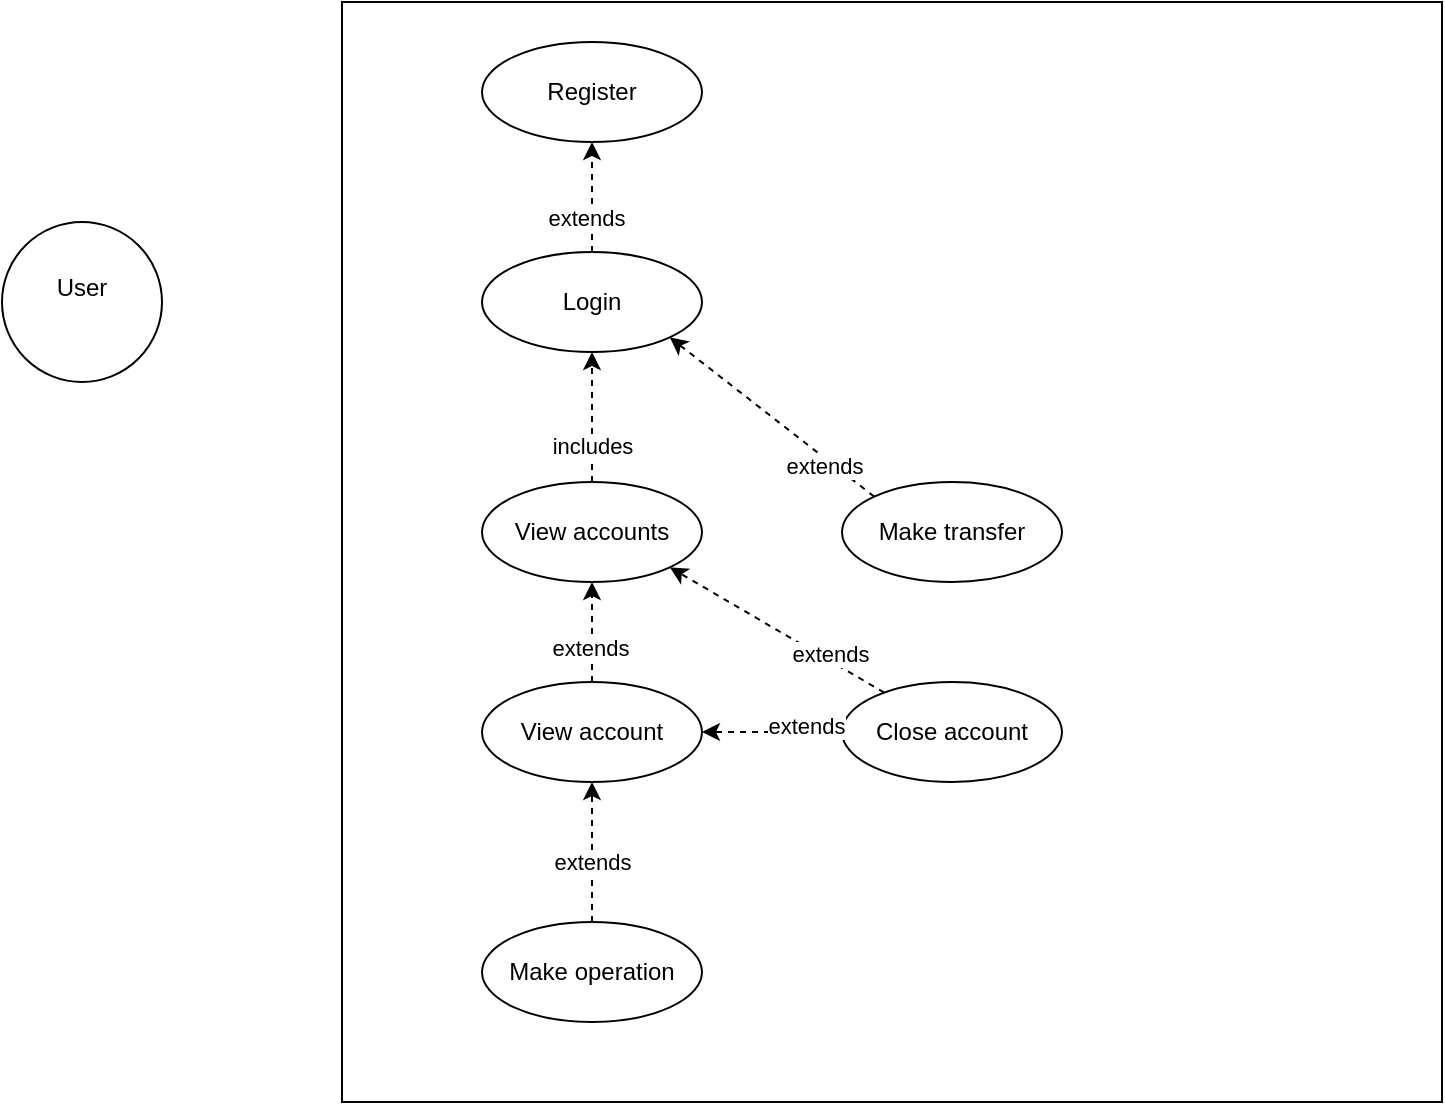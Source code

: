 <mxfile version="13.10.1" type="device"><diagram id="C5RBs43oDa-KdzZeNtuy" name="Page-1"><mxGraphModel dx="803" dy="495" grid="1" gridSize="10" guides="1" tooltips="1" connect="1" arrows="1" fold="1" page="1" pageScale="1" pageWidth="827" pageHeight="1169" math="0" shadow="0"><root><mxCell id="WIyWlLk6GJQsqaUBKTNV-0"/><mxCell id="WIyWlLk6GJQsqaUBKTNV-1" parent="WIyWlLk6GJQsqaUBKTNV-0"/><mxCell id="U9lc9gIOIpiqMdMbfNCE-0" value="" style="whiteSpace=wrap;html=1;aspect=fixed;" vertex="1" parent="WIyWlLk6GJQsqaUBKTNV-1"><mxGeometry x="200" y="40" width="550" height="550" as="geometry"/></mxCell><mxCell id="U9lc9gIOIpiqMdMbfNCE-1" value="&lt;div&gt;User&lt;/div&gt;&lt;div&gt;&lt;br&gt;&lt;/div&gt;" style="ellipse;whiteSpace=wrap;html=1;aspect=fixed;" vertex="1" parent="WIyWlLk6GJQsqaUBKTNV-1"><mxGeometry x="30" y="150" width="80" height="80" as="geometry"/></mxCell><mxCell id="U9lc9gIOIpiqMdMbfNCE-2" value="Register" style="ellipse;whiteSpace=wrap;html=1;" vertex="1" parent="WIyWlLk6GJQsqaUBKTNV-1"><mxGeometry x="270" y="60" width="110" height="50" as="geometry"/></mxCell><mxCell id="U9lc9gIOIpiqMdMbfNCE-3" value="Login" style="ellipse;whiteSpace=wrap;html=1;" vertex="1" parent="WIyWlLk6GJQsqaUBKTNV-1"><mxGeometry x="270" y="165" width="110" height="50" as="geometry"/></mxCell><mxCell id="U9lc9gIOIpiqMdMbfNCE-4" value="View accounts" style="ellipse;whiteSpace=wrap;html=1;" vertex="1" parent="WIyWlLk6GJQsqaUBKTNV-1"><mxGeometry x="270" y="280" width="110" height="50" as="geometry"/></mxCell><mxCell id="U9lc9gIOIpiqMdMbfNCE-5" value="View account" style="ellipse;whiteSpace=wrap;html=1;" vertex="1" parent="WIyWlLk6GJQsqaUBKTNV-1"><mxGeometry x="270" y="380" width="110" height="50" as="geometry"/></mxCell><mxCell id="U9lc9gIOIpiqMdMbfNCE-6" value="Make transfer" style="ellipse;whiteSpace=wrap;html=1;" vertex="1" parent="WIyWlLk6GJQsqaUBKTNV-1"><mxGeometry x="450" y="280" width="110" height="50" as="geometry"/></mxCell><mxCell id="U9lc9gIOIpiqMdMbfNCE-7" value="Make operation" style="ellipse;whiteSpace=wrap;html=1;" vertex="1" parent="WIyWlLk6GJQsqaUBKTNV-1"><mxGeometry x="270" y="500" width="110" height="50" as="geometry"/></mxCell><mxCell id="U9lc9gIOIpiqMdMbfNCE-8" value="Close account" style="ellipse;whiteSpace=wrap;html=1;" vertex="1" parent="WIyWlLk6GJQsqaUBKTNV-1"><mxGeometry x="450" y="380" width="110" height="50" as="geometry"/></mxCell><mxCell id="U9lc9gIOIpiqMdMbfNCE-9" value="" style="endArrow=classic;html=1;exitX=0.5;exitY=0;exitDx=0;exitDy=0;entryX=0.5;entryY=1;entryDx=0;entryDy=0;dashed=1;" edge="1" parent="WIyWlLk6GJQsqaUBKTNV-1" source="U9lc9gIOIpiqMdMbfNCE-3" target="U9lc9gIOIpiqMdMbfNCE-2"><mxGeometry width="50" height="50" relative="1" as="geometry"><mxPoint x="300" y="170" as="sourcePoint"/><mxPoint x="350" y="120" as="targetPoint"/></mxGeometry></mxCell><mxCell id="U9lc9gIOIpiqMdMbfNCE-17" value="extends" style="edgeLabel;html=1;align=center;verticalAlign=middle;resizable=0;points=[];" vertex="1" connectable="0" parent="U9lc9gIOIpiqMdMbfNCE-9"><mxGeometry x="-0.564" y="3" relative="1" as="geometry"><mxPoint y="-5" as="offset"/></mxGeometry></mxCell><mxCell id="U9lc9gIOIpiqMdMbfNCE-10" value="" style="endArrow=classic;html=1;exitX=0.5;exitY=0;exitDx=0;exitDy=0;entryX=0.5;entryY=1;entryDx=0;entryDy=0;dashed=1;" edge="1" parent="WIyWlLk6GJQsqaUBKTNV-1" source="U9lc9gIOIpiqMdMbfNCE-4" target="U9lc9gIOIpiqMdMbfNCE-3"><mxGeometry width="50" height="50" relative="1" as="geometry"><mxPoint x="335" y="175" as="sourcePoint"/><mxPoint x="335" y="120" as="targetPoint"/></mxGeometry></mxCell><mxCell id="U9lc9gIOIpiqMdMbfNCE-16" value="includes" style="edgeLabel;html=1;align=center;verticalAlign=middle;resizable=0;points=[];" vertex="1" connectable="0" parent="U9lc9gIOIpiqMdMbfNCE-10"><mxGeometry x="-0.692" relative="1" as="geometry"><mxPoint y="-8" as="offset"/></mxGeometry></mxCell><mxCell id="U9lc9gIOIpiqMdMbfNCE-11" value="" style="endArrow=classic;html=1;exitX=0;exitY=0;exitDx=0;exitDy=0;entryX=1;entryY=1;entryDx=0;entryDy=0;dashed=1;" edge="1" parent="WIyWlLk6GJQsqaUBKTNV-1" source="U9lc9gIOIpiqMdMbfNCE-6" target="U9lc9gIOIpiqMdMbfNCE-3"><mxGeometry width="50" height="50" relative="1" as="geometry"><mxPoint x="335" y="290" as="sourcePoint"/><mxPoint x="335" y="225" as="targetPoint"/></mxGeometry></mxCell><mxCell id="U9lc9gIOIpiqMdMbfNCE-18" value="extends" style="edgeLabel;html=1;align=center;verticalAlign=middle;resizable=0;points=[];" vertex="1" connectable="0" parent="U9lc9gIOIpiqMdMbfNCE-11"><mxGeometry x="-0.539" y="3" relative="1" as="geometry"><mxPoint as="offset"/></mxGeometry></mxCell><mxCell id="U9lc9gIOIpiqMdMbfNCE-12" value="" style="endArrow=classic;html=1;exitX=0.5;exitY=0;exitDx=0;exitDy=0;entryX=0.5;entryY=1;entryDx=0;entryDy=0;dashed=1;" edge="1" parent="WIyWlLk6GJQsqaUBKTNV-1" source="U9lc9gIOIpiqMdMbfNCE-5" target="U9lc9gIOIpiqMdMbfNCE-4"><mxGeometry width="50" height="50" relative="1" as="geometry"><mxPoint x="335" y="290" as="sourcePoint"/><mxPoint x="335" y="225" as="targetPoint"/></mxGeometry></mxCell><mxCell id="U9lc9gIOIpiqMdMbfNCE-20" value="extends" style="edgeLabel;html=1;align=center;verticalAlign=middle;resizable=0;points=[];" vertex="1" connectable="0" parent="U9lc9gIOIpiqMdMbfNCE-12"><mxGeometry x="-0.52" y="1" relative="1" as="geometry"><mxPoint y="-5" as="offset"/></mxGeometry></mxCell><mxCell id="U9lc9gIOIpiqMdMbfNCE-13" value="" style="endArrow=classic;html=1;entryX=0.5;entryY=1;entryDx=0;entryDy=0;dashed=1;" edge="1" parent="WIyWlLk6GJQsqaUBKTNV-1" target="U9lc9gIOIpiqMdMbfNCE-5"><mxGeometry width="50" height="50" relative="1" as="geometry"><mxPoint x="325" y="500" as="sourcePoint"/><mxPoint x="335" y="340" as="targetPoint"/></mxGeometry></mxCell><mxCell id="U9lc9gIOIpiqMdMbfNCE-21" value="&lt;div&gt;extends&lt;/div&gt;" style="edgeLabel;html=1;align=center;verticalAlign=middle;resizable=0;points=[];" vertex="1" connectable="0" parent="U9lc9gIOIpiqMdMbfNCE-13"><mxGeometry x="-0.6" y="1" relative="1" as="geometry"><mxPoint x="1" y="-16" as="offset"/></mxGeometry></mxCell><mxCell id="U9lc9gIOIpiqMdMbfNCE-14" value="" style="endArrow=classic;html=1;entryX=1;entryY=1;entryDx=0;entryDy=0;dashed=1;" edge="1" parent="WIyWlLk6GJQsqaUBKTNV-1" source="U9lc9gIOIpiqMdMbfNCE-8" target="U9lc9gIOIpiqMdMbfNCE-4"><mxGeometry width="50" height="50" relative="1" as="geometry"><mxPoint x="335" y="390" as="sourcePoint"/><mxPoint x="335" y="340" as="targetPoint"/></mxGeometry></mxCell><mxCell id="U9lc9gIOIpiqMdMbfNCE-19" value="extends" style="edgeLabel;html=1;align=center;verticalAlign=middle;resizable=0;points=[];" vertex="1" connectable="0" parent="U9lc9gIOIpiqMdMbfNCE-14"><mxGeometry x="-0.466" y="-3" relative="1" as="geometry"><mxPoint as="offset"/></mxGeometry></mxCell><mxCell id="U9lc9gIOIpiqMdMbfNCE-22" value="" style="endArrow=classic;html=1;dashed=1;exitX=0;exitY=0.5;exitDx=0;exitDy=0;entryX=1;entryY=0.5;entryDx=0;entryDy=0;" edge="1" parent="WIyWlLk6GJQsqaUBKTNV-1" source="U9lc9gIOIpiqMdMbfNCE-8" target="U9lc9gIOIpiqMdMbfNCE-5"><mxGeometry width="50" height="50" relative="1" as="geometry"><mxPoint x="481.13" y="395.303" as="sourcePoint"/><mxPoint x="373.891" y="332.678" as="targetPoint"/></mxGeometry></mxCell><mxCell id="U9lc9gIOIpiqMdMbfNCE-23" value="extends" style="edgeLabel;html=1;align=center;verticalAlign=middle;resizable=0;points=[];" vertex="1" connectable="0" parent="U9lc9gIOIpiqMdMbfNCE-22"><mxGeometry x="-0.466" y="-3" relative="1" as="geometry"><mxPoint as="offset"/></mxGeometry></mxCell></root></mxGraphModel></diagram></mxfile>